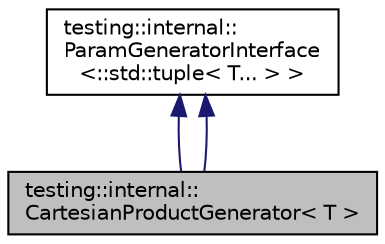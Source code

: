 digraph "testing::internal::CartesianProductGenerator&lt; T &gt;"
{
 // LATEX_PDF_SIZE
  edge [fontname="Helvetica",fontsize="10",labelfontname="Helvetica",labelfontsize="10"];
  node [fontname="Helvetica",fontsize="10",shape=record];
  Node1 [label="testing::internal::\lCartesianProductGenerator\< T \>",height=0.2,width=0.4,color="black", fillcolor="grey75", style="filled", fontcolor="black",tooltip=" "];
  Node2 -> Node1 [dir="back",color="midnightblue",fontsize="10",style="solid",fontname="Helvetica"];
  Node2 [label="testing::internal::\lParamGeneratorInterface\l\<::std::tuple\< T... \> \>",height=0.2,width=0.4,color="black", fillcolor="white", style="filled",URL="$classtesting_1_1internal_1_1_param_generator_interface.html",tooltip=" "];
  Node2 -> Node1 [dir="back",color="midnightblue",fontsize="10",style="solid",fontname="Helvetica"];
}
